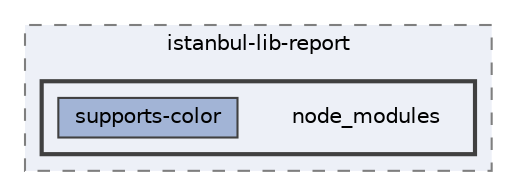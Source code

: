 digraph "C:/Users/arisc/OneDrive/Documents/GitHub/FINAL/EcoEats-Project/node_modules/istanbul-lib-report/node_modules"
{
 // LATEX_PDF_SIZE
  bgcolor="transparent";
  edge [fontname=Helvetica,fontsize=10,labelfontname=Helvetica,labelfontsize=10];
  node [fontname=Helvetica,fontsize=10,shape=box,height=0.2,width=0.4];
  compound=true
  subgraph clusterdir_aa7b1269bdb9cfa54d8c7005d769525c {
    graph [ bgcolor="#edf0f7", pencolor="grey50", label="istanbul-lib-report", fontname=Helvetica,fontsize=10 style="filled,dashed", URL="dir_aa7b1269bdb9cfa54d8c7005d769525c.html",tooltip=""]
  subgraph clusterdir_6ff5f77cac24a27aca00106666d5e2b1 {
    graph [ bgcolor="#edf0f7", pencolor="grey25", label="", fontname=Helvetica,fontsize=10 style="filled,bold", URL="dir_6ff5f77cac24a27aca00106666d5e2b1.html",tooltip=""]
    dir_6ff5f77cac24a27aca00106666d5e2b1 [shape=plaintext, label="node_modules"];
  dir_0432ade63e82443e460569557e6aaf37 [label="supports-color", fillcolor="#a2b4d6", color="grey25", style="filled", URL="dir_0432ade63e82443e460569557e6aaf37.html",tooltip=""];
  }
  }
}
